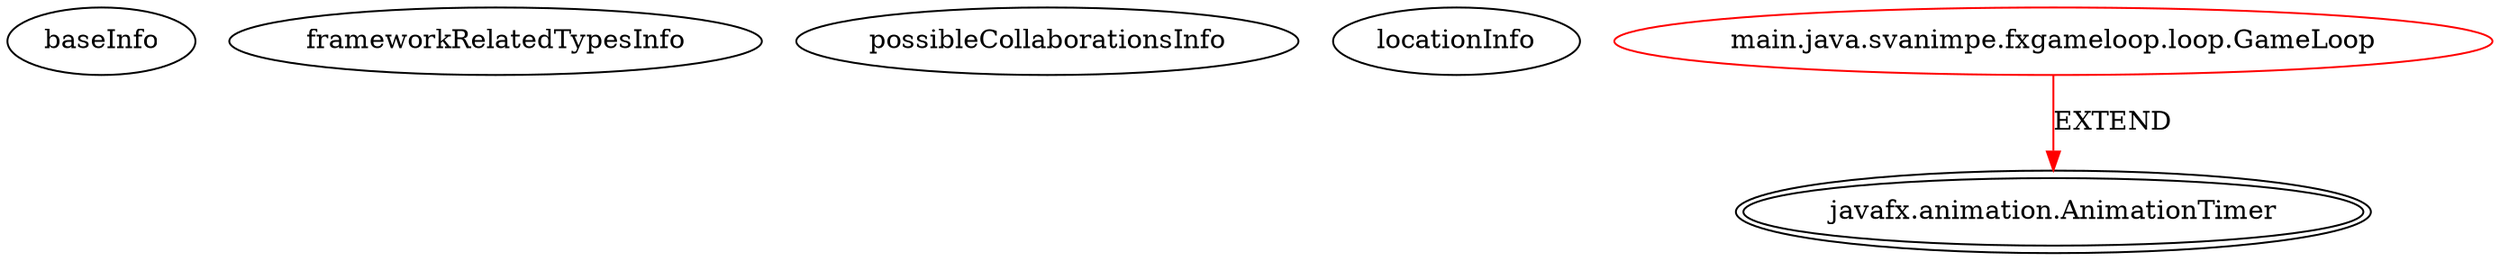 digraph {
baseInfo[graphId=4402,category="extension_graph",isAnonymous=false,possibleRelation=false]
frameworkRelatedTypesInfo[0="javafx.animation.AnimationTimer"]
possibleCollaborationsInfo[]
locationInfo[projectName="svanimpe-fx-game-loops",filePath="/svanimpe-fx-game-loops/fx-game-loops-master/src/main/java/svanimpe/fxgameloop/loop/GameLoop.java",contextSignature="GameLoop",graphId="4402"]
0[label="main.java.svanimpe.fxgameloop.loop.GameLoop",vertexType="ROOT_CLIENT_CLASS_DECLARATION",isFrameworkType=false,color=red]
1[label="javafx.animation.AnimationTimer",vertexType="FRAMEWORK_CLASS_TYPE",isFrameworkType=true,peripheries=2]
0->1[label="EXTEND",color=red]
}
